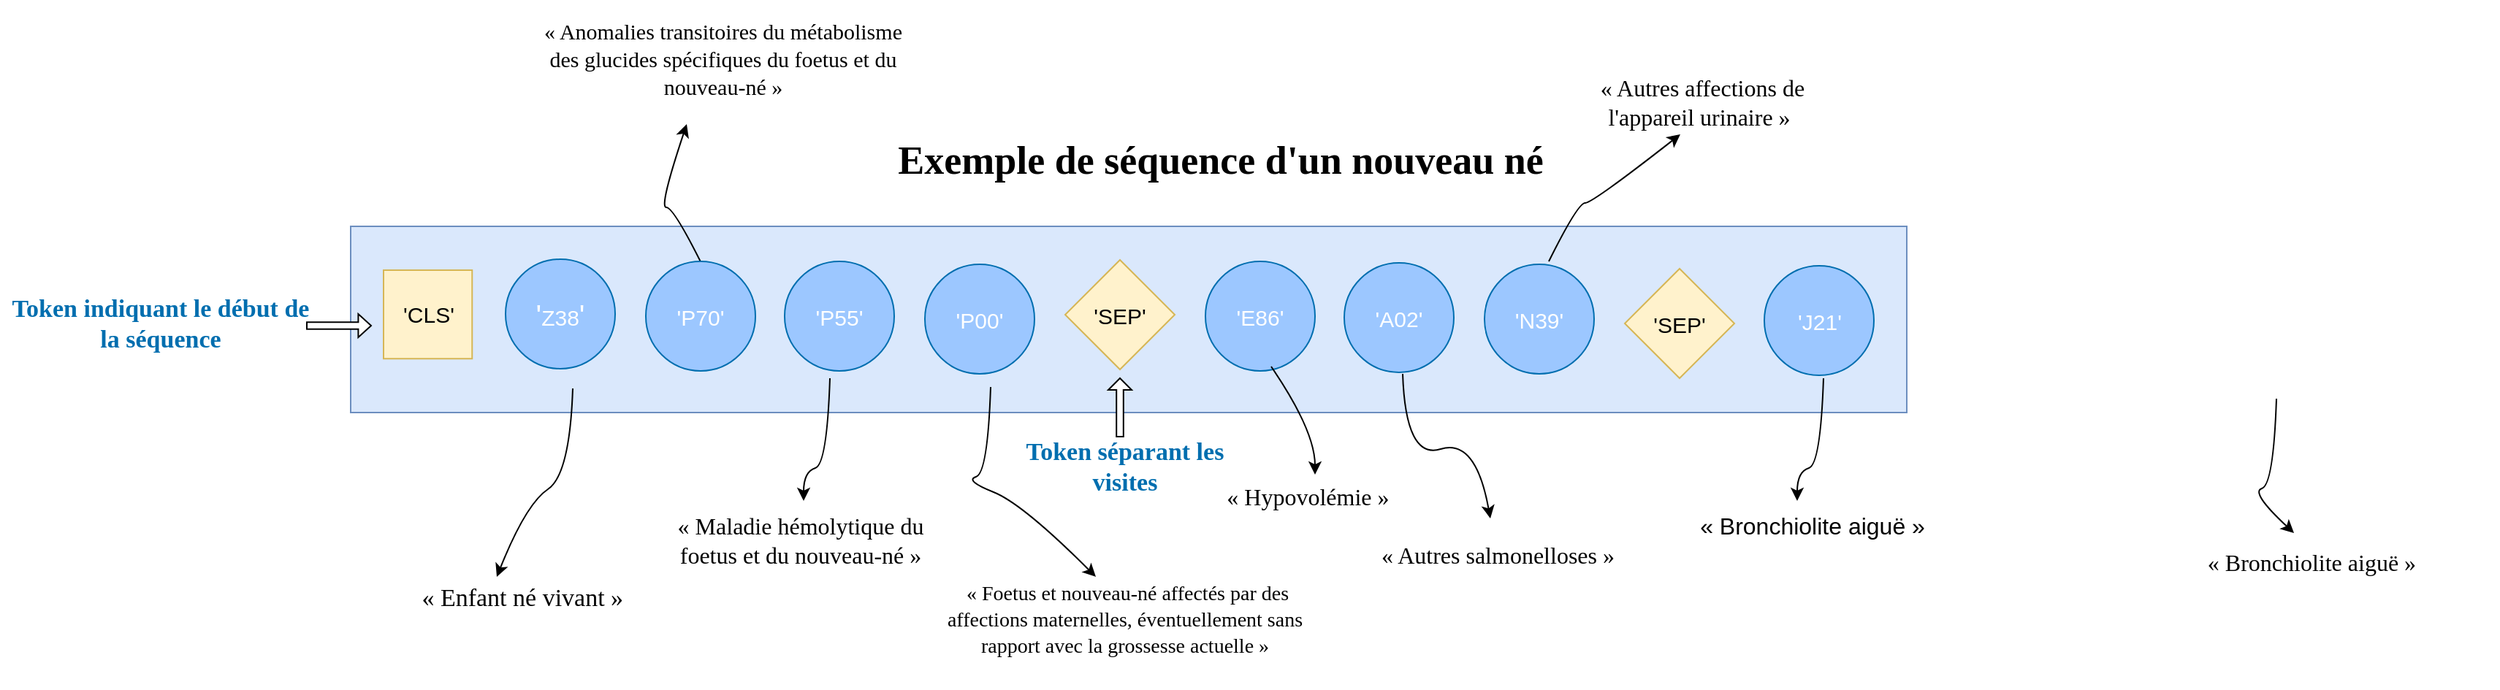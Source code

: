 <mxfile version="21.6.9" type="github">
  <diagram name="Page-1" id="4F-CxtZxwAVtAaBu6MW3">
    <mxGraphModel dx="-44" dy="465" grid="1" gridSize="10" guides="1" tooltips="1" connect="1" arrows="1" fold="1" page="1" pageScale="1" pageWidth="827" pageHeight="1169" math="0" shadow="0">
      <root>
        <mxCell id="0" />
        <mxCell id="1" parent="0" />
        <mxCell id="r7YeVfHPNkTqQem7HZXz-14" value="" style="rounded=0;whiteSpace=wrap;html=1;fillColor=#dae8fc;flipH=1;strokeColor=#6c8ebf;flipV=0;movable=1;resizable=1;rotatable=1;deletable=1;editable=1;locked=0;connectable=1;" vertex="1" parent="1">
          <mxGeometry x="1640" y="820" width="1065" height="127.5" as="geometry" />
        </mxCell>
        <mxCell id="r7YeVfHPNkTqQem7HZXz-27" value="&lt;div style=&quot;font-size: 27px;&quot;&gt;&lt;font style=&quot;font-size: 27px;&quot; face=&quot;Times New Roman&quot;&gt;&lt;b&gt;Exemple de séquence d&#39;un nouveau né&lt;/b&gt;&lt;/font&gt;&lt;/div&gt;" style="text;html=1;align=center;verticalAlign=middle;resizable=0;points=[];autosize=1;strokeColor=none;fillColor=none;fontSize=26;fontFamily=Garamond;" vertex="1" parent="1">
          <mxGeometry x="2000" y="750" width="470" height="50" as="geometry" />
        </mxCell>
        <mxCell id="r7YeVfHPNkTqQem7HZXz-29" value="" style="curved=1;endArrow=classic;html=1;rounded=0;" edge="1" parent="1">
          <mxGeometry width="50" height="50" relative="1" as="geometry">
            <mxPoint x="1792" y="931" as="sourcePoint" />
            <mxPoint x="1740" y="1060" as="targetPoint" />
            <Array as="points">
              <mxPoint x="1790" y="990" />
              <mxPoint x="1760" y="1010" />
            </Array>
          </mxGeometry>
        </mxCell>
        <mxCell id="r7YeVfHPNkTqQem7HZXz-30" value="&lt;font face=&quot;Georgia&quot; style=&quot;font-size: 17px;&quot;&gt;&amp;nbsp;« Enfant né vivant »&lt;br&gt;&lt;/font&gt;" style="text;html=1;align=center;verticalAlign=middle;resizable=0;points=[];autosize=1;strokeColor=none;fillColor=none;" vertex="1" parent="1">
          <mxGeometry x="1665" y="1060" width="180" height="30" as="geometry" />
        </mxCell>
        <mxCell id="r7YeVfHPNkTqQem7HZXz-33" value="&lt;h1 style=&quot;font-size: 16px;&quot;&gt;&lt;font face=&quot;Georgia&quot; style=&quot;font-size: 15px;&quot;&gt;&lt;span style=&quot;font-weight: normal;&quot;&gt;« Anomalies transitoires du métabolisme des glucides spécifiques du foetus et du nouveau-né »&lt;br&gt;&lt;/span&gt;&lt;/font&gt;&lt;/h1&gt;" style="text;html=1;strokeColor=none;fillColor=none;align=center;verticalAlign=middle;whiteSpace=wrap;rounded=0;fontSize=15;" vertex="1" parent="1">
          <mxGeometry x="1760" y="690" width="270" height="30" as="geometry" />
        </mxCell>
        <mxCell id="r7YeVfHPNkTqQem7HZXz-35" value="&lt;h1 style=&quot;font-size: 16px;&quot;&gt;&lt;font face=&quot;Georgia&quot; style=&quot;font-size: 16px;&quot;&gt;&lt;span style=&quot;&quot;&gt;&lt;span style=&quot;font-weight: normal;&quot;&gt;« Maladie hémolytique du foetus et du nouveau-né »&lt;/span&gt;&lt;/span&gt;&lt;font style=&quot;font-size: 15px;&quot;&gt;&lt;br&gt;&lt;/font&gt;&lt;/font&gt;&lt;/h1&gt;" style="text;html=1;strokeColor=none;fillColor=none;align=center;verticalAlign=middle;whiteSpace=wrap;rounded=0;fontSize=15;" vertex="1" parent="1">
          <mxGeometry x="1845" y="1020" width="206" height="30" as="geometry" />
        </mxCell>
        <mxCell id="r7YeVfHPNkTqQem7HZXz-36" value="" style="curved=1;endArrow=classic;html=1;rounded=0;" edge="1" parent="1">
          <mxGeometry width="50" height="50" relative="1" as="geometry">
            <mxPoint x="1880.87" y="847" as="sourcePoint" />
            <mxPoint x="1870" y="750" as="targetPoint" />
            <Array as="points">
              <mxPoint x="1861" y="807" />
              <mxPoint x="1851" y="807" />
            </Array>
          </mxGeometry>
        </mxCell>
        <mxCell id="r7YeVfHPNkTqQem7HZXz-37" value="" style="curved=1;endArrow=classic;html=1;rounded=0;" edge="1" parent="1">
          <mxGeometry width="50" height="50" relative="1" as="geometry">
            <mxPoint x="1968" y="924" as="sourcePoint" />
            <mxPoint x="1950" y="1008" as="targetPoint" />
            <Array as="points">
              <mxPoint x="1966" y="983" />
              <mxPoint x="1950" y="988" />
            </Array>
          </mxGeometry>
        </mxCell>
        <mxCell id="r7YeVfHPNkTqQem7HZXz-42" value="" style="curved=1;endArrow=classic;html=1;rounded=0;" edge="1" parent="1">
          <mxGeometry width="50" height="50" relative="1" as="geometry">
            <mxPoint x="2078" y="930" as="sourcePoint" />
            <mxPoint x="2150" y="1060" as="targetPoint" />
            <Array as="points">
              <mxPoint x="2076" y="989" />
              <mxPoint x="2060" y="994" />
              <mxPoint x="2100" y="1010" />
            </Array>
          </mxGeometry>
        </mxCell>
        <mxCell id="r7YeVfHPNkTqQem7HZXz-44" value="&lt;h1 style=&quot;font-size: 14px;&quot;&gt;&lt;font style=&quot;font-size: 14px;&quot; face=&quot;Georgia&quot;&gt;&amp;nbsp;&lt;font style=&quot;font-size: 14px;&quot;&gt;&lt;span style=&quot;font-weight: normal;&quot;&gt;« Foetus et nouveau-né affectés par des affections maternelles, éventuellement sans rapport avec la grossesse actuelle »&lt;br&gt;&lt;/span&gt;&lt;/font&gt;&lt;/font&gt;&lt;/h1&gt;&lt;h1 style=&quot;&quot;&gt;&lt;font face=&quot;Georgia&quot; style=&quot;font-size: 15px;&quot;&gt;&lt;font style=&quot;font-size: 15px;&quot;&gt;&lt;/font&gt;&lt;/font&gt;&lt;/h1&gt;" style="text;html=1;strokeColor=none;fillColor=none;align=center;verticalAlign=middle;whiteSpace=wrap;rounded=0;fontSize=15;" vertex="1" parent="1">
          <mxGeometry x="2040" y="1080" width="260" height="30" as="geometry" />
        </mxCell>
        <mxCell id="r7YeVfHPNkTqQem7HZXz-45" value="&lt;h1 style=&quot;font-size: 16px;&quot;&gt;&amp;nbsp;&lt;font style=&quot;font-weight: normal;&quot; face=&quot;Georgia&quot;&gt;« Bronchiolite aiguë »&lt;br&gt;&lt;/font&gt;&lt;/h1&gt;&lt;h1 style=&quot;&quot;&gt;&lt;font face=&quot;Georgia&quot; style=&quot;font-size: 15px;&quot;&gt;&lt;font style=&quot;font-size: 15px;&quot;&gt;&lt;/font&gt;&lt;/font&gt;&lt;/h1&gt;" style="text;html=1;strokeColor=none;fillColor=none;align=center;verticalAlign=middle;whiteSpace=wrap;rounded=0;fontSize=15;" vertex="1" parent="1">
          <mxGeometry x="2850" y="1040" width="260" height="30" as="geometry" />
        </mxCell>
        <mxCell id="r7YeVfHPNkTqQem7HZXz-47" value="" style="curved=1;endArrow=classic;html=1;rounded=0;" edge="1" parent="1">
          <mxGeometry width="50" height="50" relative="1" as="geometry">
            <mxPoint x="2958" y="938" as="sourcePoint" />
            <mxPoint x="2970" y="1030" as="targetPoint" />
            <Array as="points">
              <mxPoint x="2956" y="997" />
              <mxPoint x="2940" y="1002" />
            </Array>
          </mxGeometry>
        </mxCell>
        <mxCell id="r7YeVfHPNkTqQem7HZXz-48" value="&lt;font size=&quot;1&quot; color=&quot;#006eaf&quot; face=&quot;Georgia&quot;&gt;&lt;b&gt;&lt;font style=&quot;font-size: 17px;&quot;&gt;Token indiquant le début de la séquence&lt;/font&gt;&lt;/b&gt;&lt;/font&gt;" style="text;html=1;strokeColor=none;fillColor=none;align=center;verticalAlign=middle;whiteSpace=wrap;rounded=0;" vertex="1" parent="1">
          <mxGeometry x="1400" y="871.5" width="220" height="30" as="geometry" />
        </mxCell>
        <mxCell id="r7YeVfHPNkTqQem7HZXz-54" value="" style="shape=singleArrow;whiteSpace=wrap;html=1;" vertex="1" parent="1">
          <mxGeometry x="1610" y="880" width="44" height="16" as="geometry" />
        </mxCell>
        <mxCell id="r7YeVfHPNkTqQem7HZXz-15" value="&lt;font style=&quot;font-size: 15px;&quot; color=&quot;#ffffff&quot;&gt;&#39;P55&#39;&lt;/font&gt;" style="ellipse;whiteSpace=wrap;html=1;fillColor=#9CC7FF;flipH=1;strokeColor=#006EAF;movable=1;resizable=1;rotatable=1;deletable=1;editable=1;locked=0;connectable=1;" vertex="1" parent="1">
          <mxGeometry x="1937" y="844" width="75" height="75" as="geometry" />
        </mxCell>
        <mxCell id="r7YeVfHPNkTqQem7HZXz-16" value="&lt;font style=&quot;font-size: 20px;&quot;&gt;&#39;&lt;/font&gt;&lt;font style=&quot;font-size: 15px;&quot;&gt;Z38&lt;/font&gt;&lt;font style=&quot;font-size: 20px;&quot;&gt;&#39;&lt;/font&gt;" style="ellipse;whiteSpace=wrap;html=1;fillColor=#9CC7FF;flipH=1;strokeColor=#006EAF;fontColor=#ffffff;movable=1;resizable=1;rotatable=1;deletable=1;editable=1;locked=0;connectable=1;" vertex="1" parent="1">
          <mxGeometry x="1746" y="842.5" width="75" height="75" as="geometry" />
        </mxCell>
        <mxCell id="r7YeVfHPNkTqQem7HZXz-17" value="&lt;font style=&quot;font-size: 15px;&quot; color=&quot;#ffffff&quot;&gt;&#39;P70&#39;&lt;/font&gt;" style="ellipse;whiteSpace=wrap;html=1;fillColor=#9CC7FF;flipH=1;strokeColor=#006EAF;movable=1;resizable=1;rotatable=1;deletable=1;editable=1;locked=0;connectable=1;" vertex="1" parent="1">
          <mxGeometry x="1842" y="844" width="75" height="75" as="geometry" />
        </mxCell>
        <mxCell id="r7YeVfHPNkTqQem7HZXz-18" value="&lt;font style=&quot;font-size: 15px;&quot; color=&quot;#ffffff&quot;&gt;&#39;P00&#39;&lt;/font&gt;" style="ellipse;whiteSpace=wrap;html=1;fillColor=#9CC7FF;flipH=1;strokeColor=#006EAF;movable=1;resizable=1;rotatable=1;deletable=1;editable=1;locked=0;connectable=1;" vertex="1" parent="1">
          <mxGeometry x="2033" y="846" width="75" height="75" as="geometry" />
        </mxCell>
        <mxCell id="r7YeVfHPNkTqQem7HZXz-19" value="&lt;font style=&quot;font-size: 15px;&quot;&gt;&#39;SEP&#39;&lt;/font&gt;" style="rhombus;whiteSpace=wrap;html=1;flipH=1;direction=north;fillColor=#fff2cc;strokeColor=#d6b656;movable=1;resizable=1;rotatable=1;deletable=1;editable=1;locked=0;connectable=1;" vertex="1" parent="1">
          <mxGeometry x="2129" y="843" width="75" height="75" as="geometry" />
        </mxCell>
        <mxCell id="r7YeVfHPNkTqQem7HZXz-20" value="&lt;font style=&quot;font-size: 15px;&quot; color=&quot;#ffffff&quot;&gt;&#39;E86&#39;&lt;/font&gt;" style="ellipse;whiteSpace=wrap;html=1;fillColor=#9CC7FF;flipH=1;strokeColor=#006EAF;movable=1;resizable=1;rotatable=1;deletable=1;editable=1;locked=0;connectable=1;" vertex="1" parent="1">
          <mxGeometry x="2225" y="844" width="75" height="75" as="geometry" />
        </mxCell>
        <mxCell id="r7YeVfHPNkTqQem7HZXz-21" value="&lt;font style=&quot;font-size: 15px;&quot; color=&quot;#ffffff&quot;&gt;&#39;A02&#39;&lt;/font&gt;" style="ellipse;whiteSpace=wrap;html=1;fillColor=#9CC7FF;flipH=1;strokeColor=#006EAF;movable=1;resizable=1;rotatable=1;deletable=1;editable=1;locked=0;connectable=1;" vertex="1" parent="1">
          <mxGeometry x="2320" y="845" width="75" height="75" as="geometry" />
        </mxCell>
        <mxCell id="r7YeVfHPNkTqQem7HZXz-22" value="&lt;font style=&quot;font-size: 15px;&quot; color=&quot;#ffffff&quot;&gt;&#39;N39&#39;&lt;/font&gt;" style="ellipse;whiteSpace=wrap;html=1;fillColor=#9CC7FF;flipH=1;strokeColor=#006EAF;movable=1;resizable=1;rotatable=1;deletable=1;editable=1;locked=0;connectable=1;" vertex="1" parent="1">
          <mxGeometry x="2416" y="846" width="75" height="75" as="geometry" />
        </mxCell>
        <mxCell id="r7YeVfHPNkTqQem7HZXz-23" value="&lt;font style=&quot;font-size: 15px;&quot;&gt;&#39;SEP&#39;&lt;/font&gt;" style="rhombus;whiteSpace=wrap;html=1;flipH=1;fillColor=#fff2cc;strokeColor=#d6b656;movable=1;resizable=1;rotatable=1;deletable=1;editable=1;locked=0;connectable=1;" vertex="1" parent="1">
          <mxGeometry x="2512" y="849" width="75" height="75" as="geometry" />
        </mxCell>
        <mxCell id="r7YeVfHPNkTqQem7HZXz-24" value="&lt;font style=&quot;font-size: 15px;&quot; color=&quot;#ffffff&quot;&gt;&#39;J21&#39;&lt;/font&gt;" style="ellipse;whiteSpace=wrap;html=1;fillColor=#9CC7FF;flipH=1;strokeColor=#006EAF;movable=1;resizable=1;rotatable=1;deletable=1;editable=1;locked=0;connectable=1;" vertex="1" parent="1">
          <mxGeometry x="2607.5" y="847" width="75" height="75" as="geometry" />
        </mxCell>
        <mxCell id="r7YeVfHPNkTqQem7HZXz-25" value="&lt;font style=&quot;font-size: 15px;&quot;&gt;&#39;CLS&#39;&lt;/font&gt;" style="whiteSpace=wrap;html=1;aspect=fixed;direction=east;flipH=1;flipV=1;strokeColor=#d6b656;fillColor=#fff2cc;movable=1;resizable=1;rotatable=1;deletable=1;editable=1;locked=0;connectable=1;" vertex="1" parent="1">
          <mxGeometry x="1662.5" y="850" width="60.63" height="60.63" as="geometry" />
        </mxCell>
        <mxCell id="r7YeVfHPNkTqQem7HZXz-57" value="&lt;font size=&quot;1&quot; color=&quot;#006eaf&quot; face=&quot;Georgia&quot;&gt;&lt;b&gt;&lt;font style=&quot;font-size: 17px;&quot;&gt;Token séparant les visites&lt;br&gt;&lt;/font&gt;&lt;/b&gt;&lt;/font&gt;" style="text;html=1;strokeColor=none;fillColor=none;align=center;verticalAlign=middle;whiteSpace=wrap;rounded=0;" vertex="1" parent="1">
          <mxGeometry x="2095" y="970" width="150" height="30" as="geometry" />
        </mxCell>
        <mxCell id="r7YeVfHPNkTqQem7HZXz-59" value="" style="shape=singleArrow;whiteSpace=wrap;html=1;direction=north;" vertex="1" parent="1">
          <mxGeometry x="2158.5" y="924" width="16" height="40" as="geometry" />
        </mxCell>
        <mxCell id="r7YeVfHPNkTqQem7HZXz-61" value="" style="curved=1;endArrow=classic;html=1;rounded=0;" edge="1" parent="1">
          <mxGeometry width="50" height="50" relative="1" as="geometry">
            <mxPoint x="2648" y="924" as="sourcePoint" />
            <mxPoint x="2630" y="1008" as="targetPoint" />
            <Array as="points">
              <mxPoint x="2646" y="983" />
              <mxPoint x="2630" y="988" />
            </Array>
          </mxGeometry>
        </mxCell>
        <mxCell id="r7YeVfHPNkTqQem7HZXz-63" value="&lt;font style=&quot;font-size: 16px;&quot;&gt;« Bronchiolite aiguë »&lt;br&gt;&lt;/font&gt;" style="text;html=1;align=center;verticalAlign=middle;resizable=0;points=[];autosize=1;strokeColor=none;fillColor=none;" vertex="1" parent="1">
          <mxGeometry x="2550" y="1010" width="180" height="30" as="geometry" />
        </mxCell>
        <mxCell id="r7YeVfHPNkTqQem7HZXz-64" value="&lt;h1 style=&quot;font-size: 16px;&quot;&gt;&lt;font style=&quot;font-size: 16px;&quot;&gt;&amp;nbsp;&lt;font style=&quot;font-size: 16px;&quot; face=&quot;Georgia&quot;&gt;&lt;font style=&quot;font-size: 16px;&quot;&gt;&lt;span style=&quot;font-weight: normal;&quot;&gt;« Hypovolémie »&lt;/span&gt;&lt;br&gt;&lt;/font&gt;&lt;/font&gt;&lt;/font&gt;&lt;/h1&gt;" style="text;html=1;strokeColor=none;fillColor=none;align=center;verticalAlign=middle;whiteSpace=wrap;rounded=0;fontSize=15;" vertex="1" parent="1">
          <mxGeometry x="2190" y="990" width="206" height="30" as="geometry" />
        </mxCell>
        <mxCell id="r7YeVfHPNkTqQem7HZXz-65" value="" style="curved=1;endArrow=classic;html=1;rounded=0;" edge="1" parent="1">
          <mxGeometry width="50" height="50" relative="1" as="geometry">
            <mxPoint x="2270" y="916" as="sourcePoint" />
            <mxPoint x="2300" y="990" as="targetPoint" />
            <Array as="points">
              <mxPoint x="2300" y="960" />
            </Array>
          </mxGeometry>
        </mxCell>
        <mxCell id="r7YeVfHPNkTqQem7HZXz-67" value="&lt;h1 style=&quot;font-size: 16px;&quot;&gt;&lt;font style=&quot;font-size: 16px;&quot;&gt;&amp;nbsp;&lt;font style=&quot;font-size: 16px;&quot; face=&quot;Georgia&quot;&gt;&lt;font style=&quot;font-size: 16px;&quot;&gt;&lt;span style=&quot;font-weight: normal;&quot;&gt;« Autres salmonelloses »&lt;/span&gt;&lt;br&gt;&lt;/font&gt;&lt;/font&gt;&lt;/font&gt;&lt;/h1&gt;" style="text;html=1;strokeColor=none;fillColor=none;align=center;verticalAlign=middle;whiteSpace=wrap;rounded=0;fontSize=15;" vertex="1" parent="1">
          <mxGeometry x="2320" y="1030" width="206" height="30" as="geometry" />
        </mxCell>
        <mxCell id="r7YeVfHPNkTqQem7HZXz-68" value="" style="curved=1;endArrow=classic;html=1;rounded=0;" edge="1" parent="1">
          <mxGeometry width="50" height="50" relative="1" as="geometry">
            <mxPoint x="2360" y="921" as="sourcePoint" />
            <mxPoint x="2420" y="1020" as="targetPoint" />
            <Array as="points">
              <mxPoint x="2362" y="980" />
              <mxPoint x="2410" y="965" />
            </Array>
          </mxGeometry>
        </mxCell>
        <mxCell id="r7YeVfHPNkTqQem7HZXz-69" value="&lt;h1 style=&quot;font-size: 16px;&quot;&gt;&lt;font style=&quot;font-size: 16px;&quot;&gt;&amp;nbsp;&lt;font style=&quot;font-size: 16px;&quot; face=&quot;Georgia&quot;&gt;&lt;font style=&quot;font-size: 16px;&quot;&gt;&lt;span style=&quot;font-weight: normal;&quot;&gt;« Autres affections de l&#39;appareil urinaire »&lt;/span&gt;&lt;br&gt;&lt;/font&gt;&lt;/font&gt;&lt;/font&gt;&lt;/h1&gt;" style="text;html=1;strokeColor=none;fillColor=none;align=center;verticalAlign=middle;whiteSpace=wrap;rounded=0;fontSize=15;" vertex="1" parent="1">
          <mxGeometry x="2460" y="720" width="206" height="30" as="geometry" />
        </mxCell>
        <mxCell id="r7YeVfHPNkTqQem7HZXz-71" value="" style="curved=1;endArrow=classic;html=1;rounded=0;" edge="1" parent="1">
          <mxGeometry width="50" height="50" relative="1" as="geometry">
            <mxPoint x="2460" y="844" as="sourcePoint" />
            <mxPoint x="2550" y="757" as="targetPoint" />
            <Array as="points">
              <mxPoint x="2479.87" y="804" />
              <mxPoint x="2489.87" y="804" />
            </Array>
          </mxGeometry>
        </mxCell>
      </root>
    </mxGraphModel>
  </diagram>
</mxfile>
